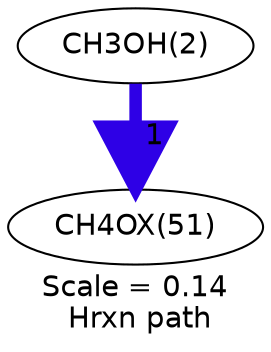 digraph reaction_paths {
center=1;
s2 -> s32[fontname="Helvetica", penwidth=6, arrowsize=3, color="0.7, 1.5, 0.9"
, label=" 1"];
s2 [ fontname="Helvetica", label="CH3OH(2)"];
s32 [ fontname="Helvetica", label="CH4OX(51)"];
 label = "Scale = 0.14\l Hrxn path";
 fontname = "Helvetica";
}
